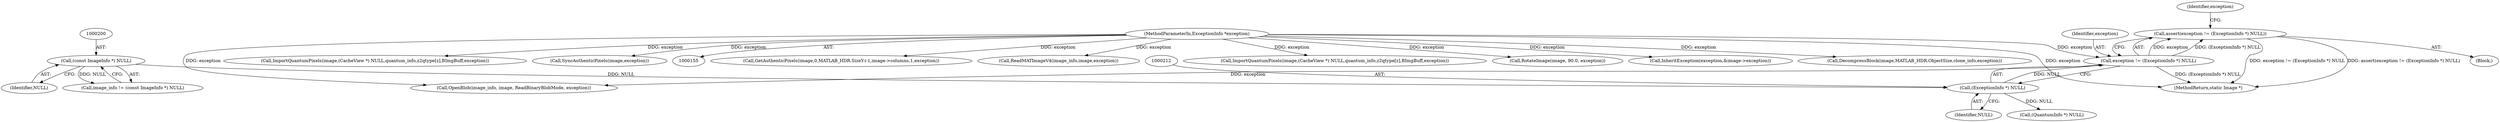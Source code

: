 digraph "0_ImageMagick_437a35e57db5ec078f4a3ccbf71f941276e88430@API" {
"1000208" [label="(Call,assert(exception != (ExceptionInfo *) NULL))"];
"1000209" [label="(Call,exception != (ExceptionInfo *) NULL)"];
"1000157" [label="(MethodParameterIn,ExceptionInfo *exception)"];
"1000211" [label="(Call,(ExceptionInfo *) NULL)"];
"1000199" [label="(Call,(const ImageInfo *) NULL)"];
"1000197" [label="(Call,image_info != (const ImageInfo *) NULL)"];
"1001179" [label="(Call,GetAuthenticPixels(image,0,MATLAB_HDR.SizeY-i-1,image->columns,1,exception))"];
"1000157" [label="(MethodParameterIn,ExceptionInfo *exception)"];
"1000213" [label="(Identifier,NULL)"];
"1000210" [label="(Identifier,exception)"];
"1000286" [label="(Call,ReadMATImageV4(image_info,image,exception))"];
"1000211" [label="(Call,(ExceptionInfo *) NULL)"];
"1000237" [label="(Call,OpenBlob(image_info, image, ReadBinaryBlobMode, exception))"];
"1000217" [label="(Identifier,exception)"];
"1001307" [label="(Call,ImportQuantumPixels(image,(CacheView *) NULL,quantum_info,z2qtype[z],BImgBuff,exception))"];
"1001519" [label="(Call,RotateImage(image, 90.0, exception))"];
"1001838" [label="(MethodReturn,static Image *)"];
"1000228" [label="(Call,(QuantumInfo *) NULL)"];
"1001082" [label="(Call,InheritException(exception,&image->exception))"];
"1000201" [label="(Identifier,NULL)"];
"1000463" [label="(Call,DecompressBlock(image,MATLAB_HDR.ObjectSize,clone_info,exception))"];
"1000209" [label="(Call,exception != (ExceptionInfo *) NULL)"];
"1000158" [label="(Block,)"];
"1000208" [label="(Call,assert(exception != (ExceptionInfo *) NULL))"];
"1001271" [label="(Call,ImportQuantumPixels(image,(CacheView *) NULL,quantum_info,z2qtype[z],BImgBuff,exception))"];
"1000199" [label="(Call,(const ImageInfo *) NULL)"];
"1001347" [label="(Call,SyncAuthenticPixels(image,exception))"];
"1000208" -> "1000158"  [label="AST: "];
"1000208" -> "1000209"  [label="CFG: "];
"1000209" -> "1000208"  [label="AST: "];
"1000217" -> "1000208"  [label="CFG: "];
"1000208" -> "1001838"  [label="DDG: exception != (ExceptionInfo *) NULL"];
"1000208" -> "1001838"  [label="DDG: assert(exception != (ExceptionInfo *) NULL)"];
"1000209" -> "1000208"  [label="DDG: exception"];
"1000209" -> "1000208"  [label="DDG: (ExceptionInfo *) NULL"];
"1000209" -> "1000211"  [label="CFG: "];
"1000210" -> "1000209"  [label="AST: "];
"1000211" -> "1000209"  [label="AST: "];
"1000209" -> "1001838"  [label="DDG: (ExceptionInfo *) NULL"];
"1000157" -> "1000209"  [label="DDG: exception"];
"1000211" -> "1000209"  [label="DDG: NULL"];
"1000209" -> "1000237"  [label="DDG: exception"];
"1000157" -> "1000155"  [label="AST: "];
"1000157" -> "1001838"  [label="DDG: exception"];
"1000157" -> "1000237"  [label="DDG: exception"];
"1000157" -> "1000286"  [label="DDG: exception"];
"1000157" -> "1000463"  [label="DDG: exception"];
"1000157" -> "1001082"  [label="DDG: exception"];
"1000157" -> "1001179"  [label="DDG: exception"];
"1000157" -> "1001271"  [label="DDG: exception"];
"1000157" -> "1001307"  [label="DDG: exception"];
"1000157" -> "1001347"  [label="DDG: exception"];
"1000157" -> "1001519"  [label="DDG: exception"];
"1000211" -> "1000213"  [label="CFG: "];
"1000212" -> "1000211"  [label="AST: "];
"1000213" -> "1000211"  [label="AST: "];
"1000199" -> "1000211"  [label="DDG: NULL"];
"1000211" -> "1000228"  [label="DDG: NULL"];
"1000199" -> "1000197"  [label="AST: "];
"1000199" -> "1000201"  [label="CFG: "];
"1000200" -> "1000199"  [label="AST: "];
"1000201" -> "1000199"  [label="AST: "];
"1000197" -> "1000199"  [label="CFG: "];
"1000199" -> "1000197"  [label="DDG: NULL"];
}
